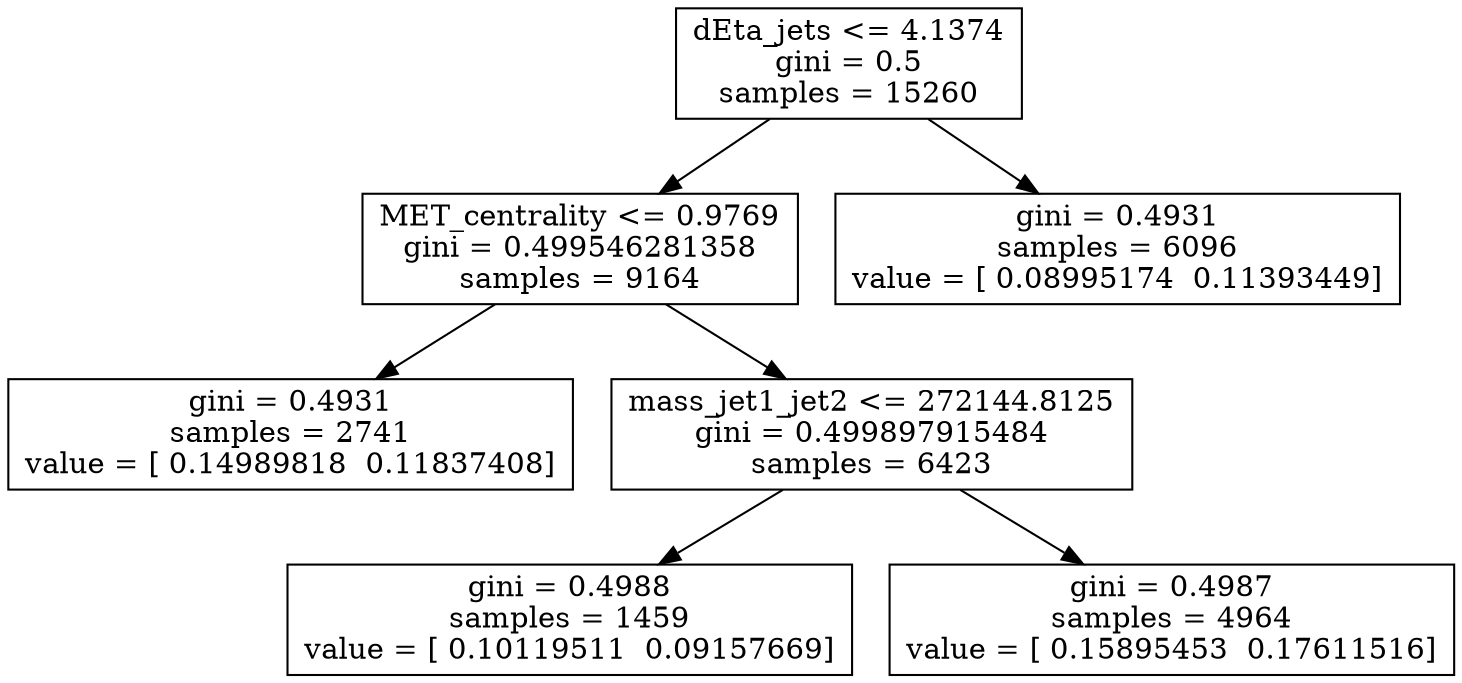 digraph Tree {
0 [label="dEta_jets <= 4.1374\ngini = 0.5\nsamples = 15260", shape="box"] ;
1 [label="MET_centrality <= 0.9769\ngini = 0.499546281358\nsamples = 9164", shape="box"] ;
0 -> 1 ;
2 [label="gini = 0.4931\nsamples = 2741\nvalue = [ 0.14989818  0.11837408]", shape="box"] ;
1 -> 2 ;
3 [label="mass_jet1_jet2 <= 272144.8125\ngini = 0.499897915484\nsamples = 6423", shape="box"] ;
1 -> 3 ;
4 [label="gini = 0.4988\nsamples = 1459\nvalue = [ 0.10119511  0.09157669]", shape="box"] ;
3 -> 4 ;
5 [label="gini = 0.4987\nsamples = 4964\nvalue = [ 0.15895453  0.17611516]", shape="box"] ;
3 -> 5 ;
6 [label="gini = 0.4931\nsamples = 6096\nvalue = [ 0.08995174  0.11393449]", shape="box"] ;
0 -> 6 ;
}